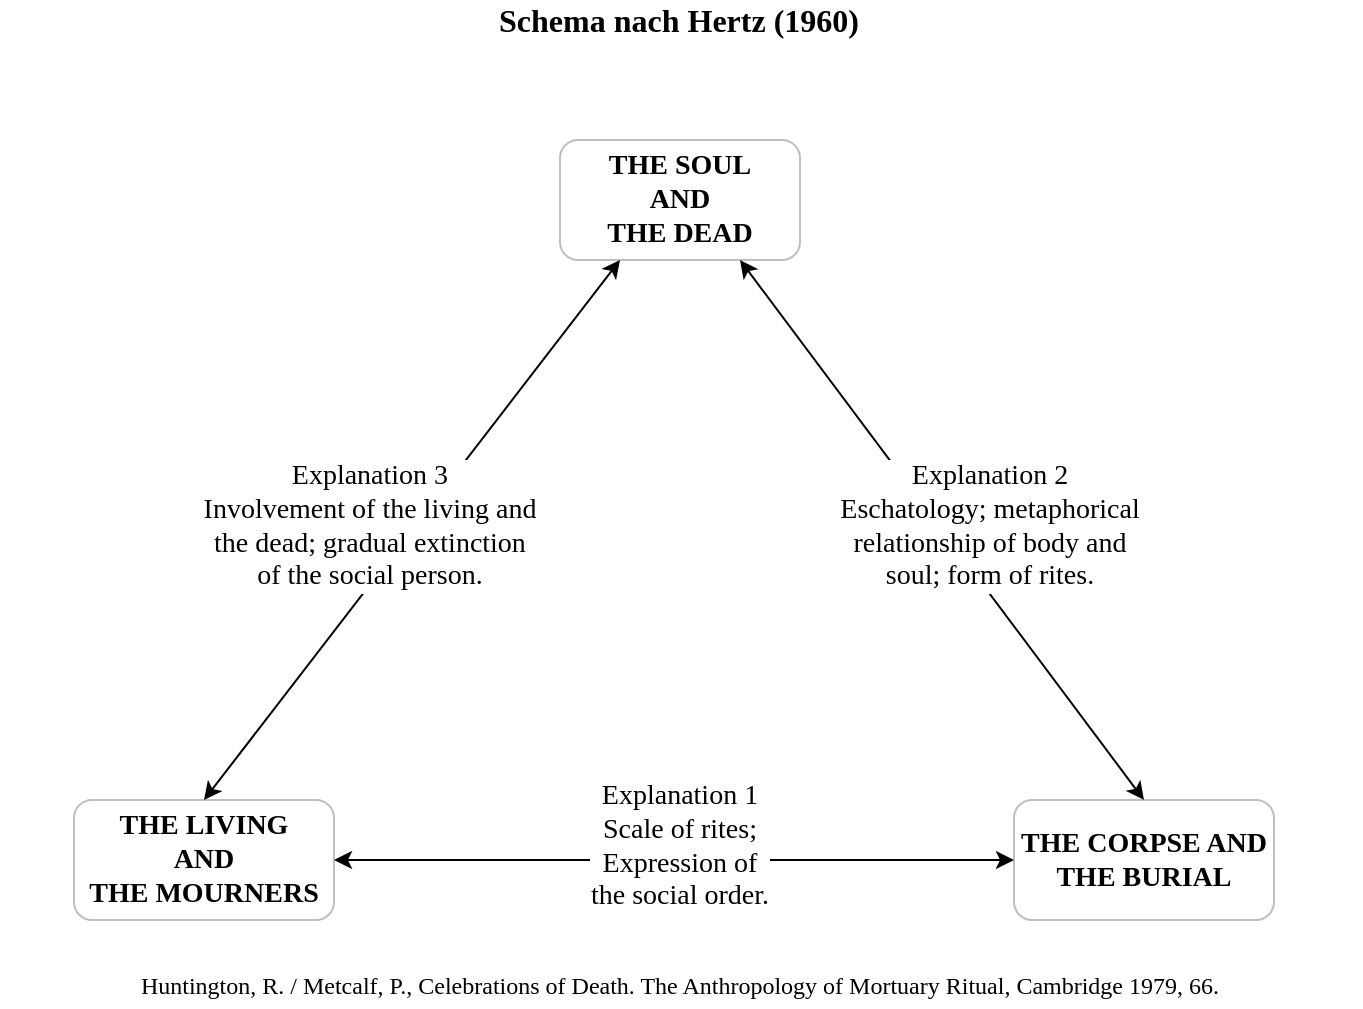 <mxfile version="12.5.5" type="github">
  <diagram id="HMeMsn9xWUXuPYdPYHId" name="Page-1">
    <mxGraphModel dx="1048" dy="544" grid="1" gridSize="10" guides="1" tooltips="1" connect="1" arrows="1" fold="1" page="1" pageScale="1" pageWidth="827" pageHeight="1169" math="0" shadow="0" extFonts="cardo^https://fonts.googleapis.com/css?family=cardo">
      <root>
        <mxCell id="0"/>
        <mxCell id="1" parent="0"/>
        <mxCell id="-42Hx4wrxpQlBZaeUtf4-2" value="&lt;div&gt;&lt;b&gt;THE SOUL&lt;/b&gt;&lt;/div&gt;&lt;div&gt;&lt;b&gt;AND&lt;/b&gt;&lt;/div&gt;&lt;div&gt;&lt;b&gt;THE DEAD&lt;br&gt;&lt;/b&gt;&lt;/div&gt;" style="rounded=1;whiteSpace=wrap;html=1;labelBackgroundColor=none;fillColor=#FFFFFF;fontFamily=cardo;fontSize=14;opacity=25;" vertex="1" parent="1">
          <mxGeometry x="353" y="160" width="120" height="60" as="geometry"/>
        </mxCell>
        <mxCell id="-42Hx4wrxpQlBZaeUtf4-3" value="&lt;div&gt;&lt;b&gt;THE LIVING&lt;/b&gt;&lt;/div&gt;&lt;div&gt;&lt;b&gt;AND &lt;br&gt;&lt;/b&gt;&lt;/div&gt;&lt;div&gt;&lt;b&gt;THE MOURNERS&lt;br&gt;&lt;/b&gt;&lt;/div&gt;" style="rounded=1;whiteSpace=wrap;html=1;labelBackgroundColor=none;fontFamily=cardo;fontSize=14;opacity=25;" vertex="1" parent="1">
          <mxGeometry x="110" y="490" width="130" height="60" as="geometry"/>
        </mxCell>
        <mxCell id="-42Hx4wrxpQlBZaeUtf4-4" value="&lt;div&gt;&lt;b&gt;THE CORPSE AND &lt;br&gt;&lt;/b&gt;&lt;/div&gt;&lt;div&gt;&lt;b&gt;THE BURIAL&lt;/b&gt;&lt;/div&gt;" style="rounded=1;whiteSpace=wrap;html=1;labelBackgroundColor=none;fontFamily=cardo;fontSize=14;opacity=25;" vertex="1" parent="1">
          <mxGeometry x="580" y="490" width="130" height="60" as="geometry"/>
        </mxCell>
        <mxCell id="-42Hx4wrxpQlBZaeUtf4-8" value="" style="endArrow=classic;startArrow=classic;html=1;fontFamily=cardo;fontSize=14;entryX=0;entryY=0.5;entryDx=0;entryDy=0;" edge="1" parent="1" target="-42Hx4wrxpQlBZaeUtf4-4">
          <mxGeometry width="50" height="50" relative="1" as="geometry">
            <mxPoint x="240" y="520" as="sourcePoint"/>
            <mxPoint x="160" y="570" as="targetPoint"/>
          </mxGeometry>
        </mxCell>
        <mxCell id="-42Hx4wrxpQlBZaeUtf4-10" value="" style="endArrow=classic;startArrow=classic;html=1;fontFamily=cardo;fontSize=14;entryX=0.25;entryY=1;entryDx=0;entryDy=0;exitX=0.5;exitY=0;exitDx=0;exitDy=0;" edge="1" parent="1" source="-42Hx4wrxpQlBZaeUtf4-3" target="-42Hx4wrxpQlBZaeUtf4-2">
          <mxGeometry width="50" height="50" relative="1" as="geometry">
            <mxPoint x="160" y="460" as="sourcePoint"/>
            <mxPoint x="389.201" y="225.31" as="targetPoint"/>
          </mxGeometry>
        </mxCell>
        <mxCell id="-42Hx4wrxpQlBZaeUtf4-11" value="" style="endArrow=classic;startArrow=classic;html=1;fontFamily=cardo;fontSize=14;exitX=0.5;exitY=0;exitDx=0;exitDy=0;entryX=0.75;entryY=1;entryDx=0;entryDy=0;" edge="1" parent="1" source="-42Hx4wrxpQlBZaeUtf4-4" target="-42Hx4wrxpQlBZaeUtf4-2">
          <mxGeometry width="50" height="50" relative="1" as="geometry">
            <mxPoint x="550" y="380" as="sourcePoint"/>
            <mxPoint x="600" y="330" as="targetPoint"/>
          </mxGeometry>
        </mxCell>
        <mxCell id="-42Hx4wrxpQlBZaeUtf4-14" value="&lt;div&gt;&lt;span style=&quot;&quot;&gt;Explanation 1&lt;/span&gt;&lt;/div&gt;&lt;div&gt;&lt;span style=&quot;&quot;&gt;Scale of rites;&lt;/span&gt;&lt;/div&gt;&lt;div&gt;&lt;span style=&quot;&quot;&gt;Expression of &lt;br&gt;&lt;/span&gt;&lt;/div&gt;&lt;div&gt;&lt;span style=&quot;&quot;&gt;the social order.&lt;br&gt;&lt;/span&gt;&lt;/div&gt;" style="text;html=1;strokeColor=none;fillColor=none;spacing=5;spacingTop=-20;whiteSpace=wrap;overflow=hidden;rounded=0;labelBackgroundColor=#FFFFFF;fontFamily=cardo;fontSize=14;opacity=25;align=center;" vertex="1" parent="1">
          <mxGeometry x="318" y="490" width="190" height="80" as="geometry"/>
        </mxCell>
        <mxCell id="-42Hx4wrxpQlBZaeUtf4-15" value="&lt;div&gt;Explanation 2&lt;/div&gt;&lt;div&gt;Eschatology; metaphorical&lt;/div&gt;&lt;div&gt;relationship of body and &lt;br&gt;&lt;/div&gt;&lt;div&gt;soul; form of rites.&lt;br&gt;&lt;/div&gt;" style="text;html=1;strokeColor=none;fillColor=none;spacing=5;spacingTop=-20;whiteSpace=wrap;overflow=hidden;rounded=0;labelBackgroundColor=#FFFFFF;fontFamily=cardo;fontSize=14;opacity=25;align=center;" vertex="1" parent="1">
          <mxGeometry x="473" y="330" width="190" height="80" as="geometry"/>
        </mxCell>
        <mxCell id="-42Hx4wrxpQlBZaeUtf4-17" value="&lt;div&gt;Explanation 3&lt;/div&gt;&lt;div&gt;Involvement of the living and&lt;/div&gt;&lt;div&gt;the dead; gradual extinction&lt;/div&gt;&lt;div&gt;of the social person.&lt;br&gt;&lt;/div&gt;" style="text;html=1;strokeColor=none;fillColor=none;spacing=5;spacingTop=-20;whiteSpace=wrap;overflow=hidden;rounded=0;labelBackgroundColor=#FFFFFF;fontFamily=cardo;fontSize=14;opacity=25;align=center;" vertex="1" parent="1">
          <mxGeometry x="163" y="330" width="190" height="80" as="geometry"/>
        </mxCell>
        <mxCell id="-42Hx4wrxpQlBZaeUtf4-18" value="&lt;font style=&quot;font-size: 12px&quot;&gt;Huntington, R. / Metcalf, P., Celebrations of Death. The Anthropology of Mortuary Ritual, Cambridge 1979, 66.&lt;/font&gt;" style="text;html=1;strokeColor=none;fillColor=none;align=center;verticalAlign=middle;whiteSpace=wrap;rounded=0;labelBackgroundColor=#FFFFFF;fontFamily=cardo;fontSize=14;opacity=25;" vertex="1" parent="1">
          <mxGeometry x="73.33" y="573.33" width="680" height="20" as="geometry"/>
        </mxCell>
        <mxCell id="-42Hx4wrxpQlBZaeUtf4-19" value="&lt;b&gt;&lt;font style=&quot;font-size: 16px&quot;&gt;Schema nach Hertz (1960)&lt;/font&gt;&lt;/b&gt;" style="text;html=1;strokeColor=none;fillColor=none;align=center;verticalAlign=middle;whiteSpace=wrap;rounded=0;labelBackgroundColor=#FFFFFF;fontFamily=cardo;fontSize=14;opacity=25;" vertex="1" parent="1">
          <mxGeometry x="309.33" y="90" width="206.67" height="20" as="geometry"/>
        </mxCell>
      </root>
    </mxGraphModel>
  </diagram>
</mxfile>
